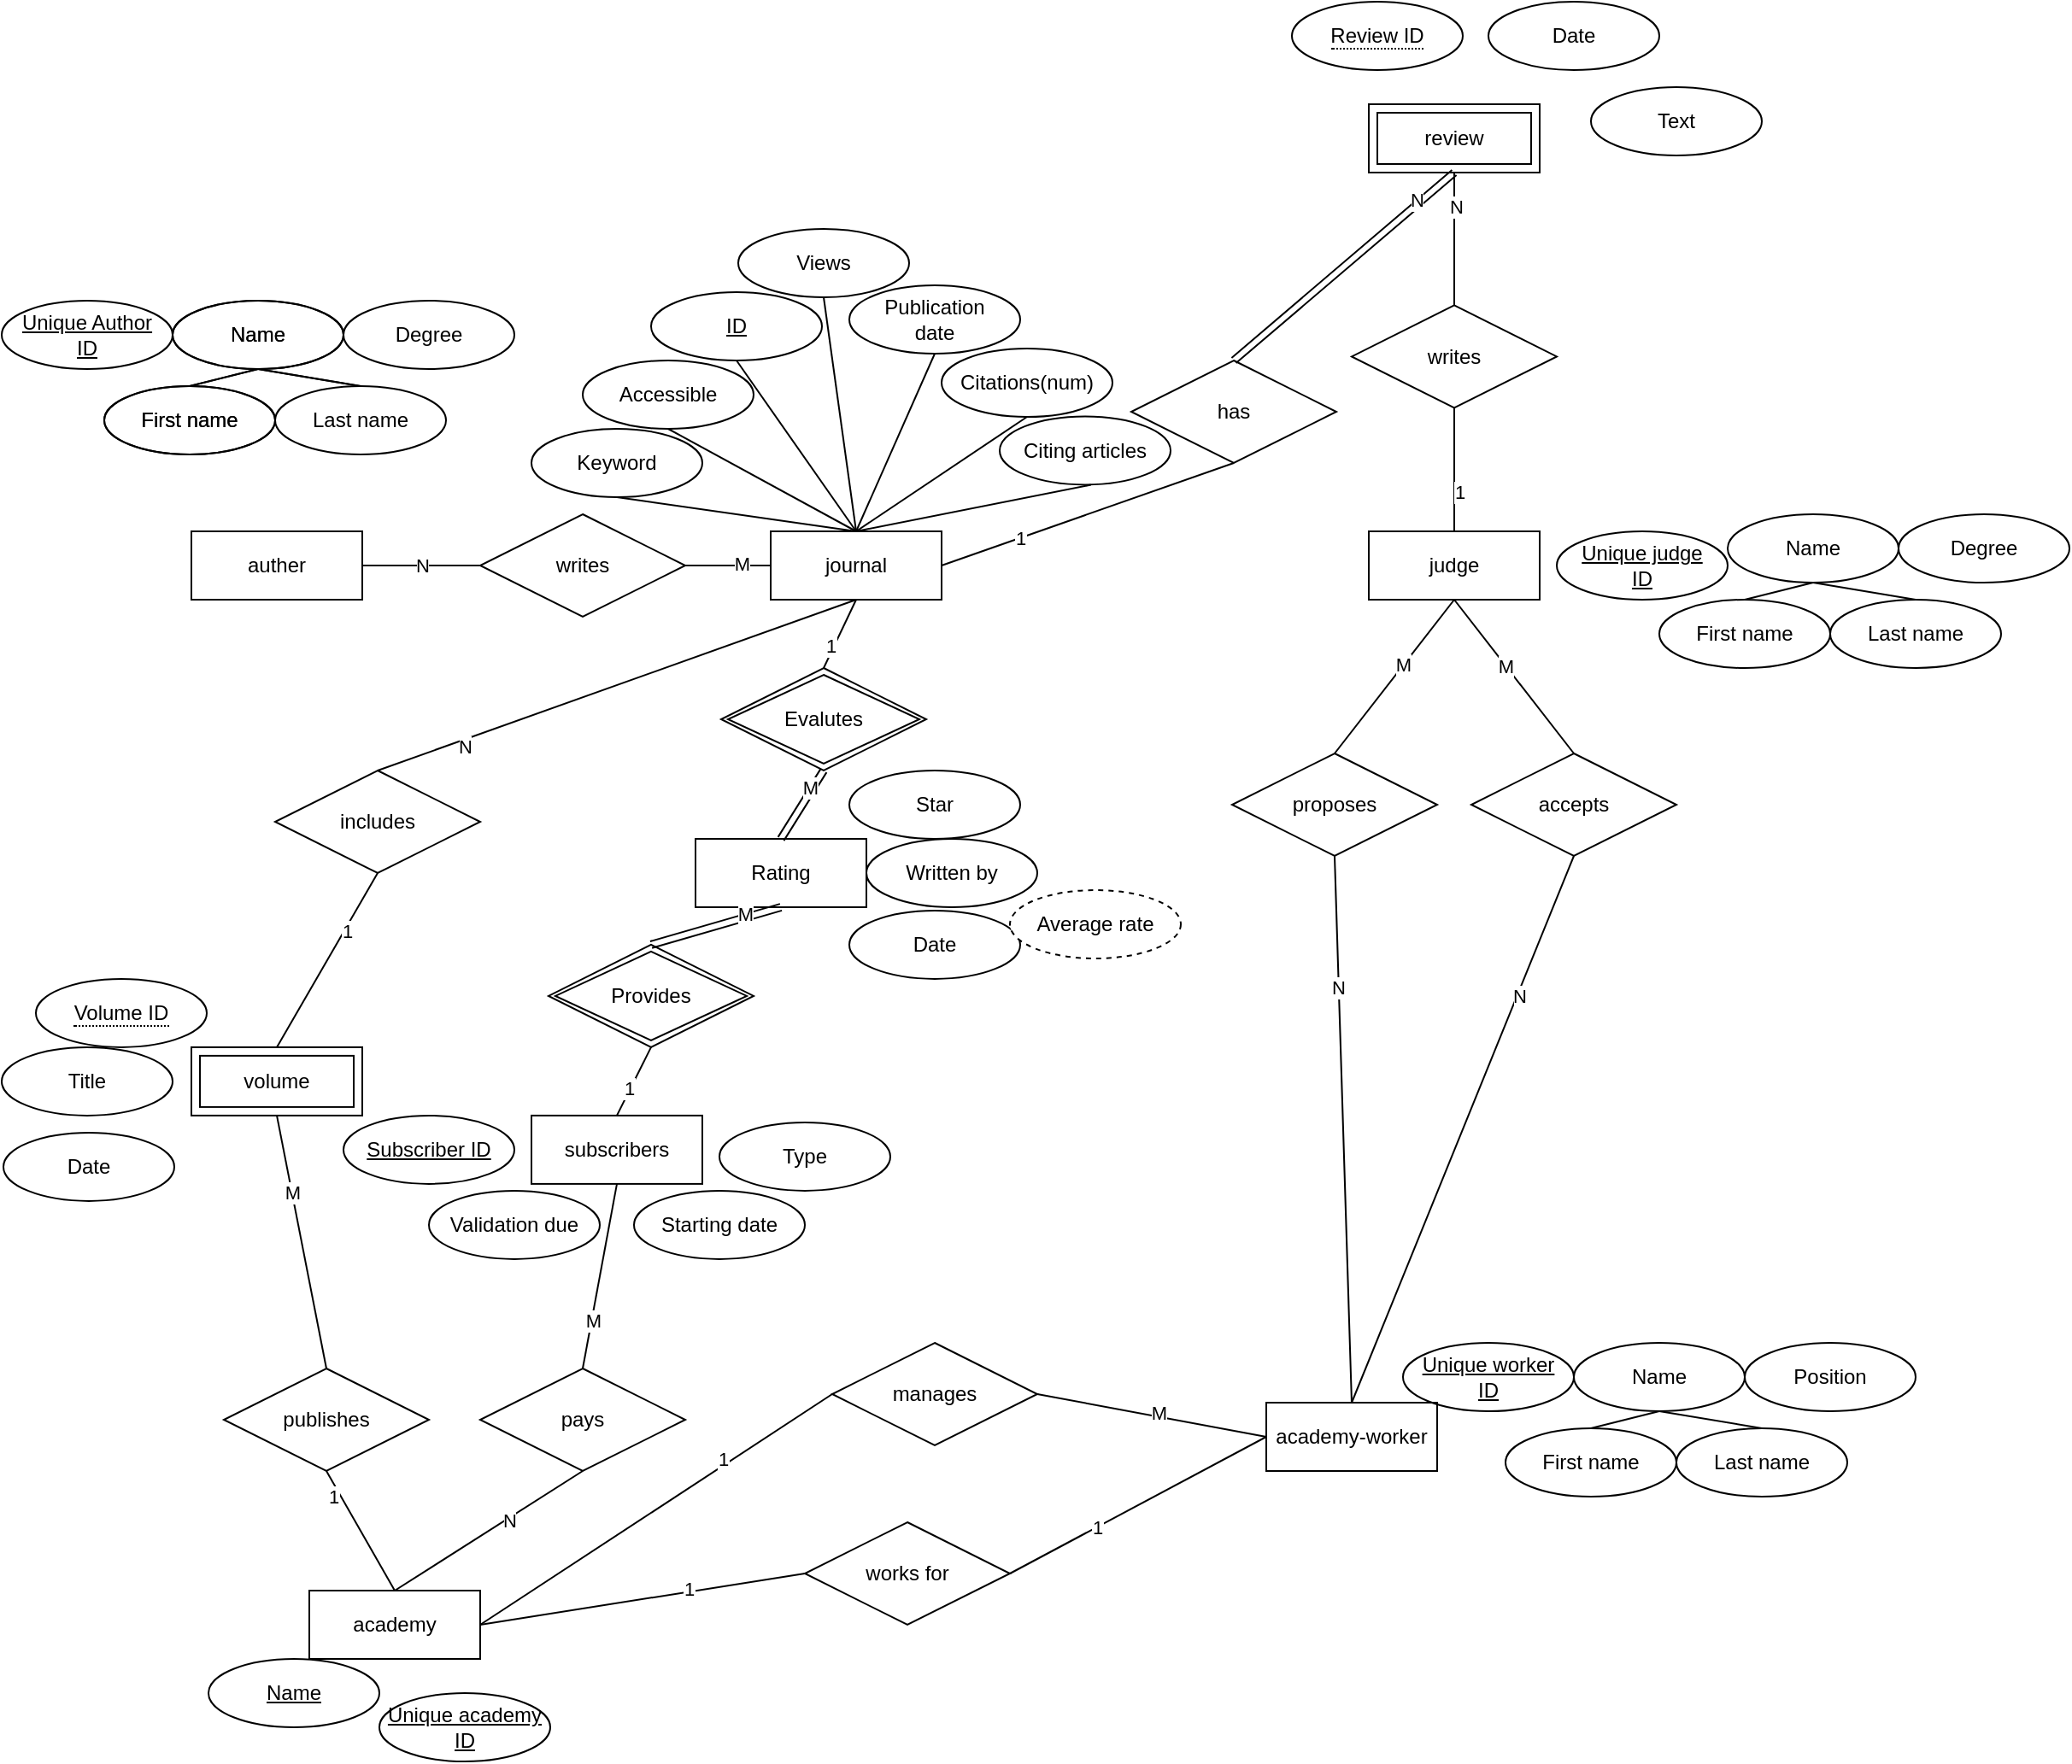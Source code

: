 <mxfile version="20.3.7" type="github">
  <diagram id="O5Nt3UZu3TyDV2IO9KQv" name="페이지-1">
    <mxGraphModel dx="978" dy="585" grid="1" gridSize="10" guides="1" tooltips="1" connect="1" arrows="1" fold="1" page="1" pageScale="1" pageWidth="2000" pageHeight="4100" math="0" shadow="0">
      <root>
        <mxCell id="0" />
        <mxCell id="1" parent="0" />
        <mxCell id="-fTK9KnJdiPH2uhLEuWP-1" value="journal" style="whiteSpace=wrap;html=1;align=center;" parent="1" vertex="1">
          <mxGeometry x="960" y="1480" width="100" height="40" as="geometry" />
        </mxCell>
        <mxCell id="-fTK9KnJdiPH2uhLEuWP-2" value="auther" style="whiteSpace=wrap;html=1;align=center;" parent="1" vertex="1">
          <mxGeometry x="621" y="1480" width="100" height="40" as="geometry" />
        </mxCell>
        <mxCell id="-fTK9KnJdiPH2uhLEuWP-3" value="academy" style="whiteSpace=wrap;html=1;align=center;" parent="1" vertex="1">
          <mxGeometry x="690" y="2100" width="100" height="40" as="geometry" />
        </mxCell>
        <mxCell id="-fTK9KnJdiPH2uhLEuWP-9" value="volume" style="shape=ext;margin=3;double=1;whiteSpace=wrap;html=1;align=center;gradientColor=default;fillColor=none;" parent="1" vertex="1">
          <mxGeometry x="621" y="1781.95" width="100" height="40" as="geometry" />
        </mxCell>
        <mxCell id="-fTK9KnJdiPH2uhLEuWP-13" value="judge" style="whiteSpace=wrap;html=1;align=center;" parent="1" vertex="1">
          <mxGeometry x="1310" y="1480" width="100" height="40" as="geometry" />
        </mxCell>
        <mxCell id="-fTK9KnJdiPH2uhLEuWP-16" value="review" style="shape=ext;margin=3;double=1;whiteSpace=wrap;html=1;align=center;fillColor=none;gradientColor=default;" parent="1" vertex="1">
          <mxGeometry x="1310" y="1230" width="100" height="40" as="geometry" />
        </mxCell>
        <mxCell id="-fTK9KnJdiPH2uhLEuWP-17" value="subscribers" style="whiteSpace=wrap;html=1;align=center;" parent="1" vertex="1">
          <mxGeometry x="820" y="1821.95" width="100" height="40" as="geometry" />
        </mxCell>
        <mxCell id="-fTK9KnJdiPH2uhLEuWP-18" value="academy-worker" style="whiteSpace=wrap;html=1;align=center;" parent="1" vertex="1">
          <mxGeometry x="1250" y="1990" width="100" height="40" as="geometry" />
        </mxCell>
        <mxCell id="-fTK9KnJdiPH2uhLEuWP-21" value="ID" style="ellipse;whiteSpace=wrap;html=1;align=center;fontStyle=4;fillColor=none;gradientColor=default;" parent="1" vertex="1">
          <mxGeometry x="890" y="1340" width="100" height="40" as="geometry" />
        </mxCell>
        <mxCell id="-fTK9KnJdiPH2uhLEuWP-22" value="writes" style="shape=rhombus;perimeter=rhombusPerimeter;whiteSpace=wrap;html=1;align=center;fillColor=none;gradientColor=default;" parent="1" vertex="1">
          <mxGeometry x="790" y="1470" width="120" height="60" as="geometry" />
        </mxCell>
        <mxCell id="-fTK9KnJdiPH2uhLEuWP-24" value="includes" style="shape=rhombus;perimeter=rhombusPerimeter;whiteSpace=wrap;html=1;align=center;fillColor=none;gradientColor=default;" parent="1" vertex="1">
          <mxGeometry x="670" y="1620" width="120" height="60" as="geometry" />
        </mxCell>
        <mxCell id="-fTK9KnJdiPH2uhLEuWP-25" value="publishes" style="shape=rhombus;perimeter=rhombusPerimeter;whiteSpace=wrap;html=1;align=center;fillColor=none;gradientColor=default;" parent="1" vertex="1">
          <mxGeometry x="640" y="1970" width="120" height="60" as="geometry" />
        </mxCell>
        <mxCell id="-fTK9KnJdiPH2uhLEuWP-26" value="" style="endArrow=none;html=1;rounded=0;entryX=0.5;entryY=0;entryDx=0;entryDy=0;exitX=0.5;exitY=1;exitDx=0;exitDy=0;" parent="1" source="-fTK9KnJdiPH2uhLEuWP-25" target="-fTK9KnJdiPH2uhLEuWP-3" edge="1">
          <mxGeometry relative="1" as="geometry">
            <mxPoint x="1398" y="1460" as="sourcePoint" />
            <mxPoint x="1558" y="1460" as="targetPoint" />
          </mxGeometry>
        </mxCell>
        <mxCell id="-fTK9KnJdiPH2uhLEuWP-125" value="1" style="edgeLabel;html=1;align=center;verticalAlign=middle;resizable=0;points=[];" parent="-fTK9KnJdiPH2uhLEuWP-26" vertex="1" connectable="0">
          <mxGeometry x="-0.628" y="-4" relative="1" as="geometry">
            <mxPoint as="offset" />
          </mxGeometry>
        </mxCell>
        <mxCell id="-fTK9KnJdiPH2uhLEuWP-27" value="" style="endArrow=none;html=1;rounded=0;entryX=0.5;entryY=1;entryDx=0;entryDy=0;exitX=0.5;exitY=0;exitDx=0;exitDy=0;" parent="1" source="-fTK9KnJdiPH2uhLEuWP-25" target="-fTK9KnJdiPH2uhLEuWP-9" edge="1">
          <mxGeometry relative="1" as="geometry">
            <mxPoint x="410" y="990" as="sourcePoint" />
            <mxPoint x="570" y="990" as="targetPoint" />
          </mxGeometry>
        </mxCell>
        <mxCell id="0sQT9fyUg3EOoXURnySZ-21" value="M" style="edgeLabel;html=1;align=center;verticalAlign=middle;resizable=0;points=[];" vertex="1" connectable="0" parent="-fTK9KnJdiPH2uhLEuWP-27">
          <mxGeometry x="0.397" relative="1" as="geometry">
            <mxPoint as="offset" />
          </mxGeometry>
        </mxCell>
        <mxCell id="-fTK9KnJdiPH2uhLEuWP-28" value="" style="endArrow=none;html=1;rounded=0;exitX=0.5;exitY=0;exitDx=0;exitDy=0;entryX=0.5;entryY=1;entryDx=0;entryDy=0;" parent="1" source="-fTK9KnJdiPH2uhLEuWP-9" target="-fTK9KnJdiPH2uhLEuWP-24" edge="1">
          <mxGeometry relative="1" as="geometry">
            <mxPoint x="560" y="990" as="sourcePoint" />
            <mxPoint x="720" y="990" as="targetPoint" />
            <Array as="points" />
          </mxGeometry>
        </mxCell>
        <mxCell id="-fTK9KnJdiPH2uhLEuWP-127" value="1" style="edgeLabel;html=1;align=center;verticalAlign=middle;resizable=0;points=[];" parent="-fTK9KnJdiPH2uhLEuWP-28" vertex="1" connectable="0">
          <mxGeometry x="0.348" y="-2" relative="1" as="geometry">
            <mxPoint x="-1" as="offset" />
          </mxGeometry>
        </mxCell>
        <mxCell id="-fTK9KnJdiPH2uhLEuWP-29" value="" style="endArrow=none;html=1;rounded=0;exitX=0.5;exitY=0;exitDx=0;exitDy=0;entryX=0.5;entryY=1;entryDx=0;entryDy=0;" parent="1" source="-fTK9KnJdiPH2uhLEuWP-24" target="-fTK9KnJdiPH2uhLEuWP-1" edge="1">
          <mxGeometry relative="1" as="geometry">
            <mxPoint x="560" y="990" as="sourcePoint" />
            <mxPoint x="720" y="990" as="targetPoint" />
          </mxGeometry>
        </mxCell>
        <mxCell id="-fTK9KnJdiPH2uhLEuWP-128" value="N" style="edgeLabel;html=1;align=center;verticalAlign=middle;resizable=0;points=[];" parent="-fTK9KnJdiPH2uhLEuWP-29" vertex="1" connectable="0">
          <mxGeometry x="-0.647" y="-4" relative="1" as="geometry">
            <mxPoint as="offset" />
          </mxGeometry>
        </mxCell>
        <mxCell id="-fTK9KnJdiPH2uhLEuWP-30" value="Views" style="ellipse;whiteSpace=wrap;html=1;align=center;fillColor=none;gradientColor=default;" parent="1" vertex="1">
          <mxGeometry x="941" y="1303" width="100" height="40" as="geometry" />
        </mxCell>
        <mxCell id="-fTK9KnJdiPH2uhLEuWP-31" value="Citing articles" style="ellipse;whiteSpace=wrap;html=1;align=center;fillColor=none;gradientColor=default;" parent="1" vertex="1">
          <mxGeometry x="1094" y="1412.69" width="100" height="40" as="geometry" />
        </mxCell>
        <mxCell id="-fTK9KnJdiPH2uhLEuWP-32" value="Keyword" style="ellipse;whiteSpace=wrap;html=1;align=center;fillColor=none;gradientColor=default;" parent="1" vertex="1">
          <mxGeometry x="820" y="1420" width="100" height="40" as="geometry" />
        </mxCell>
        <mxCell id="-fTK9KnJdiPH2uhLEuWP-33" value="Publication&lt;br&gt;date" style="ellipse;whiteSpace=wrap;html=1;align=center;fillColor=none;gradientColor=default;" parent="1" vertex="1">
          <mxGeometry x="1006" y="1336" width="100" height="40" as="geometry" />
        </mxCell>
        <mxCell id="-fTK9KnJdiPH2uhLEuWP-35" value="Citations(num)" style="ellipse;whiteSpace=wrap;html=1;align=center;fillColor=none;gradientColor=default;" parent="1" vertex="1">
          <mxGeometry x="1060" y="1373" width="100" height="40" as="geometry" />
        </mxCell>
        <mxCell id="-fTK9KnJdiPH2uhLEuWP-39" value="" style="endArrow=none;html=1;rounded=0;exitX=0;exitY=0.5;exitDx=0;exitDy=0;entryX=1;entryY=0.5;entryDx=0;entryDy=0;" parent="1" source="-fTK9KnJdiPH2uhLEuWP-1" target="-fTK9KnJdiPH2uhLEuWP-22" edge="1">
          <mxGeometry relative="1" as="geometry">
            <mxPoint x="930" y="1460" as="sourcePoint" />
            <mxPoint x="890" y="1460" as="targetPoint" />
          </mxGeometry>
        </mxCell>
        <mxCell id="0sQT9fyUg3EOoXURnySZ-11" value="M" style="edgeLabel;html=1;align=center;verticalAlign=middle;resizable=0;points=[];" vertex="1" connectable="0" parent="-fTK9KnJdiPH2uhLEuWP-39">
          <mxGeometry x="-0.317" y="-1" relative="1" as="geometry">
            <mxPoint as="offset" />
          </mxGeometry>
        </mxCell>
        <mxCell id="-fTK9KnJdiPH2uhLEuWP-40" value="N" style="endArrow=none;html=1;rounded=0;exitX=0;exitY=0.5;exitDx=0;exitDy=0;entryX=1;entryY=0.5;entryDx=0;entryDy=0;" parent="1" source="-fTK9KnJdiPH2uhLEuWP-22" target="-fTK9KnJdiPH2uhLEuWP-2" edge="1">
          <mxGeometry relative="1" as="geometry">
            <mxPoint x="1160" y="870" as="sourcePoint" />
            <mxPoint x="1320" y="870" as="targetPoint" />
          </mxGeometry>
        </mxCell>
        <mxCell id="-fTK9KnJdiPH2uhLEuWP-41" value="&lt;u&gt;Subscriber ID&lt;/u&gt;" style="ellipse;whiteSpace=wrap;html=1;align=center;fillColor=none;gradientColor=default;" parent="1" vertex="1">
          <mxGeometry x="710" y="1821.95" width="100" height="40" as="geometry" />
        </mxCell>
        <mxCell id="-fTK9KnJdiPH2uhLEuWP-43" value="Type" style="ellipse;whiteSpace=wrap;html=1;align=center;fillColor=none;gradientColor=default;" parent="1" vertex="1">
          <mxGeometry x="930" y="1825.95" width="100" height="40" as="geometry" />
        </mxCell>
        <mxCell id="-fTK9KnJdiPH2uhLEuWP-47" value="pays" style="shape=rhombus;perimeter=rhombusPerimeter;whiteSpace=wrap;html=1;align=center;fillColor=none;gradientColor=default;" parent="1" vertex="1">
          <mxGeometry x="790" y="1970" width="120" height="60" as="geometry" />
        </mxCell>
        <mxCell id="-fTK9KnJdiPH2uhLEuWP-48" value="" style="endArrow=none;html=1;rounded=0;exitX=0.5;exitY=0;exitDx=0;exitDy=0;entryX=0.5;entryY=1;entryDx=0;entryDy=0;" parent="1" source="-fTK9KnJdiPH2uhLEuWP-3" target="-fTK9KnJdiPH2uhLEuWP-47" edge="1">
          <mxGeometry relative="1" as="geometry">
            <mxPoint x="1738" y="1330" as="sourcePoint" />
            <mxPoint x="1898" y="1330" as="targetPoint" />
          </mxGeometry>
        </mxCell>
        <mxCell id="-fTK9KnJdiPH2uhLEuWP-117" value="N" style="edgeLabel;html=1;align=center;verticalAlign=middle;resizable=0;points=[];" parent="-fTK9KnJdiPH2uhLEuWP-48" vertex="1" connectable="0">
          <mxGeometry x="0.212" y="-1" relative="1" as="geometry">
            <mxPoint as="offset" />
          </mxGeometry>
        </mxCell>
        <mxCell id="-fTK9KnJdiPH2uhLEuWP-49" value="" style="endArrow=none;html=1;rounded=0;exitX=0.5;exitY=0;exitDx=0;exitDy=0;entryX=0.5;entryY=1;entryDx=0;entryDy=0;" parent="1" source="-fTK9KnJdiPH2uhLEuWP-47" target="-fTK9KnJdiPH2uhLEuWP-17" edge="1">
          <mxGeometry relative="1" as="geometry">
            <mxPoint x="1231" y="2074.81" as="sourcePoint" />
            <mxPoint x="1911" y="1434.81" as="targetPoint" />
          </mxGeometry>
        </mxCell>
        <mxCell id="-fTK9KnJdiPH2uhLEuWP-118" value="M" style="edgeLabel;html=1;align=center;verticalAlign=middle;resizable=0;points=[];" parent="-fTK9KnJdiPH2uhLEuWP-49" vertex="1" connectable="0">
          <mxGeometry x="-0.477" y="-1" relative="1" as="geometry">
            <mxPoint as="offset" />
          </mxGeometry>
        </mxCell>
        <mxCell id="-fTK9KnJdiPH2uhLEuWP-50" value="manages" style="shape=rhombus;perimeter=rhombusPerimeter;whiteSpace=wrap;html=1;align=center;fillColor=none;gradientColor=default;" parent="1" vertex="1">
          <mxGeometry x="996" y="1955" width="120" height="60" as="geometry" />
        </mxCell>
        <mxCell id="-fTK9KnJdiPH2uhLEuWP-51" value="" style="endArrow=none;html=1;rounded=0;exitX=1;exitY=0.5;exitDx=0;exitDy=0;entryX=0;entryY=0.5;entryDx=0;entryDy=0;" parent="1" source="-fTK9KnJdiPH2uhLEuWP-3" target="-fTK9KnJdiPH2uhLEuWP-50" edge="1">
          <mxGeometry relative="1" as="geometry">
            <mxPoint x="1508" y="1420" as="sourcePoint" />
            <mxPoint x="1668" y="1420" as="targetPoint" />
          </mxGeometry>
        </mxCell>
        <mxCell id="-fTK9KnJdiPH2uhLEuWP-121" value="1" style="edgeLabel;html=1;align=center;verticalAlign=middle;resizable=0;points=[];" parent="-fTK9KnJdiPH2uhLEuWP-51" vertex="1" connectable="0">
          <mxGeometry x="0.398" y="3" relative="1" as="geometry">
            <mxPoint as="offset" />
          </mxGeometry>
        </mxCell>
        <mxCell id="-fTK9KnJdiPH2uhLEuWP-52" value="" style="endArrow=none;html=1;rounded=0;exitX=1;exitY=0.5;exitDx=0;exitDy=0;entryX=0;entryY=0.5;entryDx=0;entryDy=0;" parent="1" source="-fTK9KnJdiPH2uhLEuWP-50" target="-fTK9KnJdiPH2uhLEuWP-18" edge="1">
          <mxGeometry relative="1" as="geometry">
            <mxPoint x="520" y="950" as="sourcePoint" />
            <mxPoint x="1420" y="1820" as="targetPoint" />
          </mxGeometry>
        </mxCell>
        <mxCell id="0sQT9fyUg3EOoXURnySZ-7" value="M" style="edgeLabel;html=1;align=center;verticalAlign=middle;resizable=0;points=[];" vertex="1" connectable="0" parent="-fTK9KnJdiPH2uhLEuWP-52">
          <mxGeometry x="-0.243" y="-1" relative="1" as="geometry">
            <mxPoint x="20" as="offset" />
          </mxGeometry>
        </mxCell>
        <mxCell id="-fTK9KnJdiPH2uhLEuWP-53" value="proposes" style="shape=rhombus;perimeter=rhombusPerimeter;whiteSpace=wrap;html=1;align=center;fillColor=none;gradientColor=default;" parent="1" vertex="1">
          <mxGeometry x="1230" y="1610" width="120" height="60" as="geometry" />
        </mxCell>
        <mxCell id="-fTK9KnJdiPH2uhLEuWP-54" value="" style="endArrow=none;html=1;rounded=0;exitX=0.5;exitY=0;exitDx=0;exitDy=0;entryX=0.5;entryY=1;entryDx=0;entryDy=0;" parent="1" source="-fTK9KnJdiPH2uhLEuWP-18" target="-fTK9KnJdiPH2uhLEuWP-53" edge="1">
          <mxGeometry relative="1" as="geometry">
            <mxPoint x="1510" y="1540" as="sourcePoint" />
            <mxPoint x="1670" y="1540" as="targetPoint" />
          </mxGeometry>
        </mxCell>
        <mxCell id="-fTK9KnJdiPH2uhLEuWP-129" value="N" style="edgeLabel;html=1;align=center;verticalAlign=middle;resizable=0;points=[];" parent="-fTK9KnJdiPH2uhLEuWP-54" vertex="1" connectable="0">
          <mxGeometry x="0.521" y="1" relative="1" as="geometry">
            <mxPoint as="offset" />
          </mxGeometry>
        </mxCell>
        <mxCell id="-fTK9KnJdiPH2uhLEuWP-55" value="" style="endArrow=none;html=1;rounded=0;exitX=0.5;exitY=0;exitDx=0;exitDy=0;entryX=0.5;entryY=1;entryDx=0;entryDy=0;" parent="1" source="-fTK9KnJdiPH2uhLEuWP-53" target="-fTK9KnJdiPH2uhLEuWP-13" edge="1">
          <mxGeometry relative="1" as="geometry">
            <mxPoint x="520" y="950" as="sourcePoint" />
            <mxPoint x="680" y="950" as="targetPoint" />
          </mxGeometry>
        </mxCell>
        <mxCell id="0sQT9fyUg3EOoXURnySZ-10" value="M" style="edgeLabel;html=1;align=center;verticalAlign=middle;resizable=0;points=[];" vertex="1" connectable="0" parent="-fTK9KnJdiPH2uhLEuWP-55">
          <mxGeometry x="0.15" y="1" relative="1" as="geometry">
            <mxPoint as="offset" />
          </mxGeometry>
        </mxCell>
        <mxCell id="-fTK9KnJdiPH2uhLEuWP-57" value="accepts" style="shape=rhombus;perimeter=rhombusPerimeter;whiteSpace=wrap;html=1;align=center;fillColor=none;gradientColor=default;" parent="1" vertex="1">
          <mxGeometry x="1370" y="1610" width="120" height="60" as="geometry" />
        </mxCell>
        <mxCell id="-fTK9KnJdiPH2uhLEuWP-58" value="" style="endArrow=none;html=1;rounded=0;exitX=0.5;exitY=0;exitDx=0;exitDy=0;entryX=0.5;entryY=1;entryDx=0;entryDy=0;" parent="1" source="-fTK9KnJdiPH2uhLEuWP-57" target="-fTK9KnJdiPH2uhLEuWP-13" edge="1">
          <mxGeometry relative="1" as="geometry">
            <mxPoint x="1260.0" y="1535" as="sourcePoint" />
            <mxPoint x="1470" y="1510" as="targetPoint" />
          </mxGeometry>
        </mxCell>
        <mxCell id="0sQT9fyUg3EOoXURnySZ-9" value="M" style="edgeLabel;html=1;align=center;verticalAlign=middle;resizable=0;points=[];" vertex="1" connectable="0" parent="-fTK9KnJdiPH2uhLEuWP-58">
          <mxGeometry x="0.151" relative="1" as="geometry">
            <mxPoint as="offset" />
          </mxGeometry>
        </mxCell>
        <mxCell id="-fTK9KnJdiPH2uhLEuWP-59" value="" style="endArrow=none;html=1;rounded=0;entryX=0.5;entryY=1;entryDx=0;entryDy=0;exitX=0.5;exitY=0;exitDx=0;exitDy=0;" parent="1" source="-fTK9KnJdiPH2uhLEuWP-18" target="-fTK9KnJdiPH2uhLEuWP-57" edge="1">
          <mxGeometry relative="1" as="geometry">
            <mxPoint x="1510" y="1540" as="sourcePoint" />
            <mxPoint x="1670" y="1540" as="targetPoint" />
          </mxGeometry>
        </mxCell>
        <mxCell id="-fTK9KnJdiPH2uhLEuWP-132" value="N" style="edgeLabel;html=1;align=center;verticalAlign=middle;resizable=0;points=[];" parent="-fTK9KnJdiPH2uhLEuWP-59" vertex="1" connectable="0">
          <mxGeometry x="-0.427" y="-1" relative="1" as="geometry">
            <mxPoint x="60" y="-147" as="offset" />
          </mxGeometry>
        </mxCell>
        <mxCell id="-fTK9KnJdiPH2uhLEuWP-60" value="writes" style="shape=rhombus;perimeter=rhombusPerimeter;whiteSpace=wrap;html=1;align=center;fillColor=none;gradientColor=default;" parent="1" vertex="1">
          <mxGeometry x="1300" y="1347.69" width="120" height="60" as="geometry" />
        </mxCell>
        <mxCell id="-fTK9KnJdiPH2uhLEuWP-61" value="" style="endArrow=none;html=1;rounded=0;exitX=0.5;exitY=0;exitDx=0;exitDy=0;entryX=0.5;entryY=1;entryDx=0;entryDy=0;" parent="1" source="-fTK9KnJdiPH2uhLEuWP-13" target="-fTK9KnJdiPH2uhLEuWP-60" edge="1">
          <mxGeometry relative="1" as="geometry">
            <mxPoint x="1190" y="950" as="sourcePoint" />
            <mxPoint x="1350" y="950" as="targetPoint" />
          </mxGeometry>
        </mxCell>
        <mxCell id="-fTK9KnJdiPH2uhLEuWP-133" value="1" style="edgeLabel;html=1;align=center;verticalAlign=middle;resizable=0;points=[];" parent="-fTK9KnJdiPH2uhLEuWP-61" vertex="1" connectable="0">
          <mxGeometry x="-0.37" y="-3" relative="1" as="geometry">
            <mxPoint as="offset" />
          </mxGeometry>
        </mxCell>
        <mxCell id="-fTK9KnJdiPH2uhLEuWP-62" value="" style="endArrow=none;html=1;rounded=0;exitX=0.5;exitY=0;exitDx=0;exitDy=0;entryX=0.5;entryY=1;entryDx=0;entryDy=0;" parent="1" source="-fTK9KnJdiPH2uhLEuWP-60" target="-fTK9KnJdiPH2uhLEuWP-16" edge="1">
          <mxGeometry relative="1" as="geometry">
            <mxPoint x="1190" y="950" as="sourcePoint" />
            <mxPoint x="1350" y="950" as="targetPoint" />
          </mxGeometry>
        </mxCell>
        <mxCell id="-fTK9KnJdiPH2uhLEuWP-134" value="N" style="edgeLabel;html=1;align=center;verticalAlign=middle;resizable=0;points=[];" parent="-fTK9KnJdiPH2uhLEuWP-62" vertex="1" connectable="0">
          <mxGeometry x="0.491" y="-1" relative="1" as="geometry">
            <mxPoint as="offset" />
          </mxGeometry>
        </mxCell>
        <mxCell id="-fTK9KnJdiPH2uhLEuWP-63" value="has" style="shape=rhombus;perimeter=rhombusPerimeter;whiteSpace=wrap;html=1;align=center;fillColor=none;gradientColor=default;" parent="1" vertex="1">
          <mxGeometry x="1171" y="1380" width="120" height="60" as="geometry" />
        </mxCell>
        <mxCell id="-fTK9KnJdiPH2uhLEuWP-64" value="" style="endArrow=none;html=1;rounded=0;exitX=1;exitY=0.5;exitDx=0;exitDy=0;entryX=0.5;entryY=1;entryDx=0;entryDy=0;" parent="1" source="-fTK9KnJdiPH2uhLEuWP-1" target="-fTK9KnJdiPH2uhLEuWP-63" edge="1">
          <mxGeometry relative="1" as="geometry">
            <mxPoint x="1050" y="950" as="sourcePoint" />
            <mxPoint x="1210" y="950" as="targetPoint" />
          </mxGeometry>
        </mxCell>
        <mxCell id="0sQT9fyUg3EOoXURnySZ-12" value="1" style="edgeLabel;html=1;align=center;verticalAlign=middle;resizable=0;points=[];" vertex="1" connectable="0" parent="-fTK9KnJdiPH2uhLEuWP-64">
          <mxGeometry x="-0.465" relative="1" as="geometry">
            <mxPoint as="offset" />
          </mxGeometry>
        </mxCell>
        <mxCell id="-fTK9KnJdiPH2uhLEuWP-66" value="Name" style="ellipse;whiteSpace=wrap;html=1;align=center;fillColor=none;gradientColor=default;" parent="1" vertex="1">
          <mxGeometry x="610" y="1345" width="100" height="40" as="geometry" />
        </mxCell>
        <mxCell id="-fTK9KnJdiPH2uhLEuWP-67" value="Unique Author&lt;br&gt;ID" style="ellipse;whiteSpace=wrap;html=1;align=center;fontStyle=4;fillColor=none;gradientColor=default;" parent="1" vertex="1">
          <mxGeometry x="510" y="1345" width="100" height="40" as="geometry" />
        </mxCell>
        <mxCell id="-fTK9KnJdiPH2uhLEuWP-68" value="First name" style="ellipse;whiteSpace=wrap;html=1;align=center;fillColor=none;gradientColor=default;" parent="1" vertex="1">
          <mxGeometry x="570" y="1395" width="100" height="40" as="geometry" />
        </mxCell>
        <mxCell id="-fTK9KnJdiPH2uhLEuWP-70" value="Last name" style="ellipse;whiteSpace=wrap;html=1;align=center;fillColor=none;gradientColor=default;" parent="1" vertex="1">
          <mxGeometry x="670" y="1395" width="100" height="40" as="geometry" />
        </mxCell>
        <mxCell id="-fTK9KnJdiPH2uhLEuWP-71" value="" style="endArrow=none;html=1;rounded=0;entryX=0.5;entryY=1;entryDx=0;entryDy=0;exitX=0.5;exitY=0;exitDx=0;exitDy=0;" parent="1" source="-fTK9KnJdiPH2uhLEuWP-68" target="-fTK9KnJdiPH2uhLEuWP-66" edge="1">
          <mxGeometry relative="1" as="geometry">
            <mxPoint x="200" y="1255" as="sourcePoint" />
            <mxPoint x="360" y="1255" as="targetPoint" />
          </mxGeometry>
        </mxCell>
        <mxCell id="-fTK9KnJdiPH2uhLEuWP-72" value="" style="endArrow=none;html=1;rounded=0;entryX=0.5;entryY=0;entryDx=0;entryDy=0;exitX=0.5;exitY=1;exitDx=0;exitDy=0;" parent="1" source="-fTK9KnJdiPH2uhLEuWP-66" target="-fTK9KnJdiPH2uhLEuWP-70" edge="1">
          <mxGeometry relative="1" as="geometry">
            <mxPoint x="660" y="1385" as="sourcePoint" />
            <mxPoint x="360" y="1255" as="targetPoint" />
          </mxGeometry>
        </mxCell>
        <mxCell id="-fTK9KnJdiPH2uhLEuWP-73" value="Degree" style="ellipse;whiteSpace=wrap;html=1;align=center;fillColor=none;gradientColor=default;" parent="1" vertex="1">
          <mxGeometry x="710" y="1345" width="100" height="40" as="geometry" />
        </mxCell>
        <mxCell id="-fTK9KnJdiPH2uhLEuWP-75" value="Validation due" style="ellipse;whiteSpace=wrap;html=1;align=center;fillColor=none;gradientColor=default;" parent="1" vertex="1">
          <mxGeometry x="760" y="1865.95" width="100" height="40" as="geometry" />
        </mxCell>
        <mxCell id="-fTK9KnJdiPH2uhLEuWP-76" value="Starting date" style="ellipse;whiteSpace=wrap;html=1;align=center;fillColor=none;gradientColor=default;" parent="1" vertex="1">
          <mxGeometry x="880" y="1865.95" width="100" height="40" as="geometry" />
        </mxCell>
        <mxCell id="-fTK9KnJdiPH2uhLEuWP-78" value="Unique judge&lt;br&gt;ID" style="ellipse;whiteSpace=wrap;html=1;align=center;fontStyle=4;fillColor=none;gradientColor=default;" parent="1" vertex="1">
          <mxGeometry x="1420" y="1480" width="100" height="40" as="geometry" />
        </mxCell>
        <mxCell id="-fTK9KnJdiPH2uhLEuWP-79" value="Name" style="ellipse;whiteSpace=wrap;html=1;align=center;fillColor=none;gradientColor=default;" parent="1" vertex="1">
          <mxGeometry x="610" y="1345" width="100" height="40" as="geometry" />
        </mxCell>
        <mxCell id="-fTK9KnJdiPH2uhLEuWP-80" value="" style="endArrow=none;html=1;rounded=0;entryX=0.5;entryY=1;entryDx=0;entryDy=0;exitX=0.5;exitY=0;exitDx=0;exitDy=0;" parent="1" source="-fTK9KnJdiPH2uhLEuWP-82" target="-fTK9KnJdiPH2uhLEuWP-79" edge="1">
          <mxGeometry relative="1" as="geometry">
            <mxPoint x="200" y="1255" as="sourcePoint" />
            <mxPoint x="360" y="1255" as="targetPoint" />
          </mxGeometry>
        </mxCell>
        <mxCell id="-fTK9KnJdiPH2uhLEuWP-81" value="" style="endArrow=none;html=1;rounded=0;entryX=0.5;entryY=0;entryDx=0;entryDy=0;exitX=0.5;exitY=1;exitDx=0;exitDy=0;" parent="1" source="-fTK9KnJdiPH2uhLEuWP-79" edge="1">
          <mxGeometry relative="1" as="geometry">
            <mxPoint x="660" y="1385" as="sourcePoint" />
            <mxPoint x="720" y="1395" as="targetPoint" />
          </mxGeometry>
        </mxCell>
        <mxCell id="-fTK9KnJdiPH2uhLEuWP-82" value="First name" style="ellipse;whiteSpace=wrap;html=1;align=center;fillColor=none;gradientColor=default;" parent="1" vertex="1">
          <mxGeometry x="570" y="1395" width="100" height="40" as="geometry" />
        </mxCell>
        <mxCell id="-fTK9KnJdiPH2uhLEuWP-83" value="Last name" style="ellipse;whiteSpace=wrap;html=1;align=center;fillColor=none;gradientColor=default;" parent="1" vertex="1">
          <mxGeometry x="1580" y="1520" width="100" height="40" as="geometry" />
        </mxCell>
        <mxCell id="-fTK9KnJdiPH2uhLEuWP-84" value="Name" style="ellipse;whiteSpace=wrap;html=1;align=center;fillColor=none;gradientColor=default;" parent="1" vertex="1">
          <mxGeometry x="1520" y="1470" width="100" height="40" as="geometry" />
        </mxCell>
        <mxCell id="-fTK9KnJdiPH2uhLEuWP-85" value="" style="endArrow=none;html=1;rounded=0;entryX=0.5;entryY=1;entryDx=0;entryDy=0;exitX=0.5;exitY=0;exitDx=0;exitDy=0;" parent="1" source="-fTK9KnJdiPH2uhLEuWP-87" target="-fTK9KnJdiPH2uhLEuWP-84" edge="1">
          <mxGeometry relative="1" as="geometry">
            <mxPoint x="1110" y="1380" as="sourcePoint" />
            <mxPoint x="1270" y="1380" as="targetPoint" />
          </mxGeometry>
        </mxCell>
        <mxCell id="-fTK9KnJdiPH2uhLEuWP-86" value="" style="endArrow=none;html=1;rounded=0;entryX=0.5;entryY=0;entryDx=0;entryDy=0;exitX=0.5;exitY=1;exitDx=0;exitDy=0;" parent="1" source="-fTK9KnJdiPH2uhLEuWP-84" edge="1">
          <mxGeometry relative="1" as="geometry">
            <mxPoint x="1570" y="1510" as="sourcePoint" />
            <mxPoint x="1630" y="1520" as="targetPoint" />
          </mxGeometry>
        </mxCell>
        <mxCell id="-fTK9KnJdiPH2uhLEuWP-87" value="First name" style="ellipse;whiteSpace=wrap;html=1;align=center;fillColor=none;gradientColor=default;" parent="1" vertex="1">
          <mxGeometry x="1480" y="1520" width="100" height="40" as="geometry" />
        </mxCell>
        <mxCell id="-fTK9KnJdiPH2uhLEuWP-88" value="Degree" style="ellipse;whiteSpace=wrap;html=1;align=center;fillColor=none;gradientColor=default;" parent="1" vertex="1">
          <mxGeometry x="1620" y="1470" width="100" height="40" as="geometry" />
        </mxCell>
        <mxCell id="-fTK9KnJdiPH2uhLEuWP-89" value="Date" style="ellipse;whiteSpace=wrap;html=1;align=center;fillColor=none;gradientColor=default;" parent="1" vertex="1">
          <mxGeometry x="1380" y="1170" width="100" height="40" as="geometry" />
        </mxCell>
        <mxCell id="-fTK9KnJdiPH2uhLEuWP-92" value="&lt;span style=&quot;border-bottom: 1px dotted&quot;&gt;Review ID&lt;/span&gt;" style="ellipse;whiteSpace=wrap;html=1;align=center;fillColor=none;gradientColor=default;" parent="1" vertex="1">
          <mxGeometry x="1265" y="1170" width="100" height="40" as="geometry" />
        </mxCell>
        <mxCell id="-fTK9KnJdiPH2uhLEuWP-94" value="Date" style="ellipse;whiteSpace=wrap;html=1;align=center;fillColor=none;gradientColor=default;" parent="1" vertex="1">
          <mxGeometry x="511" y="1831.95" width="100" height="40" as="geometry" />
        </mxCell>
        <mxCell id="-fTK9KnJdiPH2uhLEuWP-95" value="Title" style="ellipse;whiteSpace=wrap;html=1;align=center;fillColor=none;gradientColor=default;" parent="1" vertex="1">
          <mxGeometry x="510" y="1781.95" width="100" height="40" as="geometry" />
        </mxCell>
        <mxCell id="-fTK9KnJdiPH2uhLEuWP-96" value="&lt;span style=&quot;border-bottom: 1px dotted&quot;&gt;Volume ID&lt;/span&gt;" style="ellipse;whiteSpace=wrap;html=1;align=center;fillColor=none;gradientColor=default;" parent="1" vertex="1">
          <mxGeometry x="530" y="1741.95" width="100" height="40" as="geometry" />
        </mxCell>
        <mxCell id="-fTK9KnJdiPH2uhLEuWP-97" value="Unique worker&lt;br&gt;ID" style="ellipse;whiteSpace=wrap;html=1;align=center;fontStyle=4;fillColor=none;gradientColor=default;" parent="1" vertex="1">
          <mxGeometry x="1330" y="1955" width="100" height="40" as="geometry" />
        </mxCell>
        <mxCell id="-fTK9KnJdiPH2uhLEuWP-99" value="Last name" style="ellipse;whiteSpace=wrap;html=1;align=center;fillColor=none;gradientColor=default;" parent="1" vertex="1">
          <mxGeometry x="1490" y="2005" width="100" height="40" as="geometry" />
        </mxCell>
        <mxCell id="-fTK9KnJdiPH2uhLEuWP-100" value="Name" style="ellipse;whiteSpace=wrap;html=1;align=center;fillColor=none;gradientColor=default;" parent="1" vertex="1">
          <mxGeometry x="1430" y="1955" width="100" height="40" as="geometry" />
        </mxCell>
        <mxCell id="-fTK9KnJdiPH2uhLEuWP-101" value="" style="endArrow=none;html=1;rounded=0;entryX=0.5;entryY=1;entryDx=0;entryDy=0;exitX=0.5;exitY=0;exitDx=0;exitDy=0;" parent="1" source="-fTK9KnJdiPH2uhLEuWP-103" target="-fTK9KnJdiPH2uhLEuWP-100" edge="1">
          <mxGeometry relative="1" as="geometry">
            <mxPoint x="1020" y="1865" as="sourcePoint" />
            <mxPoint x="1180" y="1865" as="targetPoint" />
          </mxGeometry>
        </mxCell>
        <mxCell id="-fTK9KnJdiPH2uhLEuWP-102" value="" style="endArrow=none;html=1;rounded=0;entryX=0.5;entryY=0;entryDx=0;entryDy=0;exitX=0.5;exitY=1;exitDx=0;exitDy=0;" parent="1" source="-fTK9KnJdiPH2uhLEuWP-100" edge="1">
          <mxGeometry relative="1" as="geometry">
            <mxPoint x="1480" y="1995" as="sourcePoint" />
            <mxPoint x="1540" y="2005" as="targetPoint" />
          </mxGeometry>
        </mxCell>
        <mxCell id="-fTK9KnJdiPH2uhLEuWP-103" value="First name" style="ellipse;whiteSpace=wrap;html=1;align=center;fillColor=none;gradientColor=default;" parent="1" vertex="1">
          <mxGeometry x="1390" y="2005" width="100" height="40" as="geometry" />
        </mxCell>
        <mxCell id="-fTK9KnJdiPH2uhLEuWP-105" value="Position" style="ellipse;whiteSpace=wrap;html=1;align=center;fillColor=none;gradientColor=default;" parent="1" vertex="1">
          <mxGeometry x="1530" y="1955" width="100" height="40" as="geometry" />
        </mxCell>
        <mxCell id="-fTK9KnJdiPH2uhLEuWP-109" value="Accessible" style="ellipse;whiteSpace=wrap;html=1;align=center;fillColor=none;gradientColor=default;" parent="1" vertex="1">
          <mxGeometry x="850" y="1380" width="100" height="40" as="geometry" />
        </mxCell>
        <mxCell id="-fTK9KnJdiPH2uhLEuWP-110" value="Name" style="ellipse;whiteSpace=wrap;html=1;align=center;fontStyle=4;fillColor=none;gradientColor=default;" parent="1" vertex="1">
          <mxGeometry x="631" y="2140" width="100" height="40" as="geometry" />
        </mxCell>
        <mxCell id="-fTK9KnJdiPH2uhLEuWP-111" value="&lt;u&gt;Unique academy&lt;br&gt;ID&lt;/u&gt;" style="ellipse;whiteSpace=wrap;html=1;align=center;fillColor=none;gradientColor=default;" parent="1" vertex="1">
          <mxGeometry x="731" y="2160" width="100" height="40" as="geometry" />
        </mxCell>
        <mxCell id="-fTK9KnJdiPH2uhLEuWP-112" value="works for" style="shape=rhombus;perimeter=rhombusPerimeter;whiteSpace=wrap;html=1;align=center;fillColor=none;gradientColor=default;" parent="1" vertex="1">
          <mxGeometry x="980" y="2060" width="120" height="60" as="geometry" />
        </mxCell>
        <mxCell id="-fTK9KnJdiPH2uhLEuWP-113" value="" style="endArrow=none;html=1;rounded=0;exitX=1;exitY=0.5;exitDx=0;exitDy=0;entryX=0;entryY=0.5;entryDx=0;entryDy=0;" parent="1" source="-fTK9KnJdiPH2uhLEuWP-3" target="-fTK9KnJdiPH2uhLEuWP-112" edge="1">
          <mxGeometry relative="1" as="geometry">
            <mxPoint x="1588" y="1190.0" as="sourcePoint" />
            <mxPoint x="1528" y="1840" as="targetPoint" />
          </mxGeometry>
        </mxCell>
        <mxCell id="-fTK9KnJdiPH2uhLEuWP-123" value="1" style="edgeLabel;html=1;align=center;verticalAlign=middle;resizable=0;points=[];" parent="-fTK9KnJdiPH2uhLEuWP-113" vertex="1" connectable="0">
          <mxGeometry x="0.289" y="2" relative="1" as="geometry">
            <mxPoint as="offset" />
          </mxGeometry>
        </mxCell>
        <mxCell id="-fTK9KnJdiPH2uhLEuWP-114" value="" style="endArrow=none;html=1;rounded=0;exitX=1;exitY=0.5;exitDx=0;exitDy=0;entryX=0;entryY=0.5;entryDx=0;entryDy=0;" parent="1" source="-fTK9KnJdiPH2uhLEuWP-112" target="-fTK9KnJdiPH2uhLEuWP-18" edge="1">
          <mxGeometry relative="1" as="geometry">
            <mxPoint x="540" y="1300" as="sourcePoint" />
            <mxPoint x="1420" y="1820" as="targetPoint" />
          </mxGeometry>
        </mxCell>
        <mxCell id="-fTK9KnJdiPH2uhLEuWP-124" value="1" style="edgeLabel;html=1;align=center;verticalAlign=middle;resizable=0;points=[];" parent="-fTK9KnJdiPH2uhLEuWP-114" vertex="1" connectable="0">
          <mxGeometry x="-0.32" relative="1" as="geometry">
            <mxPoint as="offset" />
          </mxGeometry>
        </mxCell>
        <mxCell id="0sQT9fyUg3EOoXURnySZ-13" value="" style="endArrow=none;html=1;rounded=0;exitX=0.5;exitY=0;exitDx=0;exitDy=0;entryX=0.5;entryY=1;entryDx=0;entryDy=0;" edge="1" parent="1" source="-fTK9KnJdiPH2uhLEuWP-1" target="-fTK9KnJdiPH2uhLEuWP-33">
          <mxGeometry width="50" height="50" relative="1" as="geometry">
            <mxPoint x="990" y="1480" as="sourcePoint" />
            <mxPoint x="1040" y="1430" as="targetPoint" />
          </mxGeometry>
        </mxCell>
        <mxCell id="0sQT9fyUg3EOoXURnySZ-14" value="" style="endArrow=none;html=1;rounded=0;entryX=0.5;entryY=1;entryDx=0;entryDy=0;exitX=0.5;exitY=0;exitDx=0;exitDy=0;" edge="1" parent="1" source="-fTK9KnJdiPH2uhLEuWP-1" target="-fTK9KnJdiPH2uhLEuWP-32">
          <mxGeometry width="50" height="50" relative="1" as="geometry">
            <mxPoint x="1010" y="1480" as="sourcePoint" />
            <mxPoint x="1070" y="1457.69" as="targetPoint" />
          </mxGeometry>
        </mxCell>
        <mxCell id="0sQT9fyUg3EOoXURnySZ-15" value="" style="endArrow=none;html=1;rounded=0;exitX=0.5;exitY=0;exitDx=0;exitDy=0;entryX=0.5;entryY=1;entryDx=0;entryDy=0;" edge="1" parent="1" source="-fTK9KnJdiPH2uhLEuWP-1" target="-fTK9KnJdiPH2uhLEuWP-30">
          <mxGeometry width="50" height="50" relative="1" as="geometry">
            <mxPoint x="1030" y="1500" as="sourcePoint" />
            <mxPoint x="1080" y="1467.69" as="targetPoint" />
          </mxGeometry>
        </mxCell>
        <mxCell id="0sQT9fyUg3EOoXURnySZ-16" value="" style="endArrow=none;html=1;rounded=0;exitX=0.5;exitY=0;exitDx=0;exitDy=0;entryX=0.5;entryY=1;entryDx=0;entryDy=0;" edge="1" parent="1" source="-fTK9KnJdiPH2uhLEuWP-1" target="-fTK9KnJdiPH2uhLEuWP-35">
          <mxGeometry width="50" height="50" relative="1" as="geometry">
            <mxPoint x="1040" y="1510" as="sourcePoint" />
            <mxPoint x="1090" y="1477.69" as="targetPoint" />
          </mxGeometry>
        </mxCell>
        <mxCell id="0sQT9fyUg3EOoXURnySZ-17" value="" style="endArrow=none;html=1;rounded=0;exitX=0.5;exitY=0;exitDx=0;exitDy=0;entryX=0.5;entryY=1;entryDx=0;entryDy=0;" edge="1" parent="1" source="-fTK9KnJdiPH2uhLEuWP-1" target="-fTK9KnJdiPH2uhLEuWP-109">
          <mxGeometry width="50" height="50" relative="1" as="geometry">
            <mxPoint x="1050" y="1520" as="sourcePoint" />
            <mxPoint x="1100" y="1487.69" as="targetPoint" />
          </mxGeometry>
        </mxCell>
        <mxCell id="0sQT9fyUg3EOoXURnySZ-18" value="" style="endArrow=none;html=1;rounded=0;exitX=0.5;exitY=0;exitDx=0;exitDy=0;entryX=0.5;entryY=1;entryDx=0;entryDy=0;" edge="1" parent="1" source="-fTK9KnJdiPH2uhLEuWP-1" target="-fTK9KnJdiPH2uhLEuWP-21">
          <mxGeometry width="50" height="50" relative="1" as="geometry">
            <mxPoint x="1060" y="1530" as="sourcePoint" />
            <mxPoint x="1110" y="1497.69" as="targetPoint" />
          </mxGeometry>
        </mxCell>
        <mxCell id="0sQT9fyUg3EOoXURnySZ-19" value="" style="endArrow=none;html=1;rounded=0;exitX=0.5;exitY=0;exitDx=0;exitDy=0;entryX=0.534;entryY=1.002;entryDx=0;entryDy=0;entryPerimeter=0;" edge="1" parent="1" source="-fTK9KnJdiPH2uhLEuWP-1" target="-fTK9KnJdiPH2uhLEuWP-31">
          <mxGeometry width="50" height="50" relative="1" as="geometry">
            <mxPoint x="1070" y="1540" as="sourcePoint" />
            <mxPoint x="1120" y="1507.69" as="targetPoint" />
          </mxGeometry>
        </mxCell>
        <mxCell id="0sQT9fyUg3EOoXURnySZ-20" value="Text" style="ellipse;whiteSpace=wrap;html=1;align=center;fillColor=none;gradientColor=default;" vertex="1" parent="1">
          <mxGeometry x="1440" y="1220" width="100" height="40" as="geometry" />
        </mxCell>
        <mxCell id="0sQT9fyUg3EOoXURnySZ-23" value="" style="shape=link;html=1;rounded=0;exitX=0.5;exitY=0;exitDx=0;exitDy=0;entryX=0.5;entryY=1;entryDx=0;entryDy=0;" edge="1" parent="1" source="-fTK9KnJdiPH2uhLEuWP-63" target="-fTK9KnJdiPH2uhLEuWP-16">
          <mxGeometry relative="1" as="geometry">
            <mxPoint x="1070" y="1530" as="sourcePoint" />
            <mxPoint x="1230" y="1530" as="targetPoint" />
          </mxGeometry>
        </mxCell>
        <mxCell id="0sQT9fyUg3EOoXURnySZ-25" value="N" style="edgeLabel;html=1;align=center;verticalAlign=middle;resizable=0;points=[];" vertex="1" connectable="0" parent="0sQT9fyUg3EOoXURnySZ-23">
          <mxGeometry x="0.684" y="3" relative="1" as="geometry">
            <mxPoint as="offset" />
          </mxGeometry>
        </mxCell>
        <mxCell id="0sQT9fyUg3EOoXURnySZ-26" value="Provides" style="shape=rhombus;double=1;perimeter=rhombusPerimeter;whiteSpace=wrap;html=1;align=center;" vertex="1" parent="1">
          <mxGeometry x="830" y="1721.95" width="120" height="60" as="geometry" />
        </mxCell>
        <mxCell id="0sQT9fyUg3EOoXURnySZ-27" value="Rating" style="whiteSpace=wrap;html=1;align=center;" vertex="1" parent="1">
          <mxGeometry x="916" y="1660" width="100" height="40" as="geometry" />
        </mxCell>
        <mxCell id="0sQT9fyUg3EOoXURnySZ-28" value="Evalutes" style="shape=rhombus;double=1;perimeter=rhombusPerimeter;whiteSpace=wrap;html=1;align=center;" vertex="1" parent="1">
          <mxGeometry x="931" y="1560" width="120" height="60" as="geometry" />
        </mxCell>
        <mxCell id="0sQT9fyUg3EOoXURnySZ-29" value="" style="endArrow=none;html=1;rounded=0;exitX=0.5;exitY=0;exitDx=0;exitDy=0;entryX=0.5;entryY=1;entryDx=0;entryDy=0;" edge="1" parent="1" source="-fTK9KnJdiPH2uhLEuWP-17" target="0sQT9fyUg3EOoXURnySZ-26">
          <mxGeometry relative="1" as="geometry">
            <mxPoint x="940" y="1855.97" as="sourcePoint" />
            <mxPoint x="960" y="1747.92" as="targetPoint" />
          </mxGeometry>
        </mxCell>
        <mxCell id="0sQT9fyUg3EOoXURnySZ-30" value="1" style="edgeLabel;html=1;align=center;verticalAlign=middle;resizable=0;points=[];" vertex="1" connectable="0" parent="0sQT9fyUg3EOoXURnySZ-29">
          <mxGeometry x="-0.477" y="-1" relative="1" as="geometry">
            <mxPoint x="1" y="-6" as="offset" />
          </mxGeometry>
        </mxCell>
        <mxCell id="0sQT9fyUg3EOoXURnySZ-31" value="" style="shape=link;html=1;rounded=0;exitX=0.5;exitY=0;exitDx=0;exitDy=0;entryX=0.5;entryY=1;entryDx=0;entryDy=0;" edge="1" parent="1" source="0sQT9fyUg3EOoXURnySZ-26" target="0sQT9fyUg3EOoXURnySZ-27">
          <mxGeometry relative="1" as="geometry">
            <mxPoint x="910" y="1790" as="sourcePoint" />
            <mxPoint x="1070" y="1790" as="targetPoint" />
          </mxGeometry>
        </mxCell>
        <mxCell id="0sQT9fyUg3EOoXURnySZ-33" value="M" style="edgeLabel;html=1;align=center;verticalAlign=middle;resizable=0;points=[];" vertex="1" connectable="0" parent="0sQT9fyUg3EOoXURnySZ-31">
          <mxGeometry x="0.454" y="2" relative="1" as="geometry">
            <mxPoint as="offset" />
          </mxGeometry>
        </mxCell>
        <mxCell id="0sQT9fyUg3EOoXURnySZ-34" value="" style="shape=link;html=1;rounded=0;exitX=0.5;exitY=0;exitDx=0;exitDy=0;entryX=0.5;entryY=1;entryDx=0;entryDy=0;" edge="1" parent="1" source="0sQT9fyUg3EOoXURnySZ-27" target="0sQT9fyUg3EOoXURnySZ-28">
          <mxGeometry relative="1" as="geometry">
            <mxPoint x="900" y="1731.95" as="sourcePoint" />
            <mxPoint x="920" y="1700" as="targetPoint" />
          </mxGeometry>
        </mxCell>
        <mxCell id="0sQT9fyUg3EOoXURnySZ-35" value="M" style="edgeLabel;html=1;align=center;verticalAlign=middle;resizable=0;points=[];" vertex="1" connectable="0" parent="0sQT9fyUg3EOoXURnySZ-34">
          <mxGeometry x="0.454" y="2" relative="1" as="geometry">
            <mxPoint as="offset" />
          </mxGeometry>
        </mxCell>
        <mxCell id="0sQT9fyUg3EOoXURnySZ-36" value="" style="endArrow=none;html=1;rounded=0;exitX=0.5;exitY=0;exitDx=0;exitDy=0;entryX=0.5;entryY=1;entryDx=0;entryDy=0;" edge="1" parent="1" source="0sQT9fyUg3EOoXURnySZ-28" target="-fTK9KnJdiPH2uhLEuWP-1">
          <mxGeometry relative="1" as="geometry">
            <mxPoint x="846" y="1610" as="sourcePoint" />
            <mxPoint x="1136" y="1520" as="targetPoint" />
          </mxGeometry>
        </mxCell>
        <mxCell id="0sQT9fyUg3EOoXURnySZ-37" value="1" style="edgeLabel;html=1;align=center;verticalAlign=middle;resizable=0;points=[];" vertex="1" connectable="0" parent="0sQT9fyUg3EOoXURnySZ-36">
          <mxGeometry x="-0.647" y="-4" relative="1" as="geometry">
            <mxPoint x="-3" y="-8" as="offset" />
          </mxGeometry>
        </mxCell>
        <mxCell id="0sQT9fyUg3EOoXURnySZ-39" value="Star" style="ellipse;whiteSpace=wrap;html=1;align=center;fillColor=none;gradientColor=default;" vertex="1" parent="1">
          <mxGeometry x="1006" y="1620" width="100" height="40" as="geometry" />
        </mxCell>
        <mxCell id="0sQT9fyUg3EOoXURnySZ-40" value="Written by" style="ellipse;whiteSpace=wrap;html=1;align=center;fillColor=none;gradientColor=default;" vertex="1" parent="1">
          <mxGeometry x="1016" y="1660" width="100" height="40" as="geometry" />
        </mxCell>
        <mxCell id="0sQT9fyUg3EOoXURnySZ-41" value="Date" style="ellipse;whiteSpace=wrap;html=1;align=center;fillColor=none;gradientColor=default;" vertex="1" parent="1">
          <mxGeometry x="1006" y="1701.95" width="100" height="40" as="geometry" />
        </mxCell>
        <mxCell id="0sQT9fyUg3EOoXURnySZ-42" value="Average rate" style="ellipse;whiteSpace=wrap;html=1;align=center;dashed=1;" vertex="1" parent="1">
          <mxGeometry x="1100" y="1690" width="100" height="40" as="geometry" />
        </mxCell>
      </root>
    </mxGraphModel>
  </diagram>
</mxfile>
